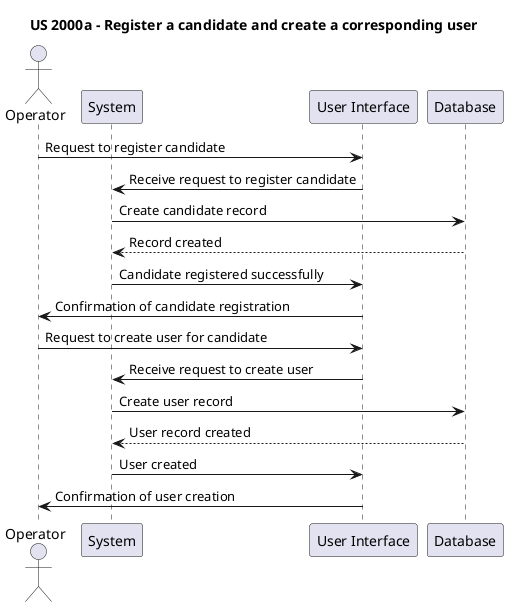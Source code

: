 @startuml
title US 2000a - Register a candidate and create a corresponding user

actor Operator as Operator
participant System as "System"
participant UI as "User Interface"
participant DB as "Database"

Operator -> UI: Request to register candidate
UI -> System: Receive request to register candidate
System -> DB: Create candidate record
DB --> System: Record created
System -> UI: Candidate registered successfully
UI -> Operator: Confirmation of candidate registration
Operator -> UI: Request to create user for candidate
UI -> System: Receive request to create user
System -> DB: Create user record
DB --> System: User record created
System -> UI: User created
UI -> Operator: Confirmation of user creation

@enduml